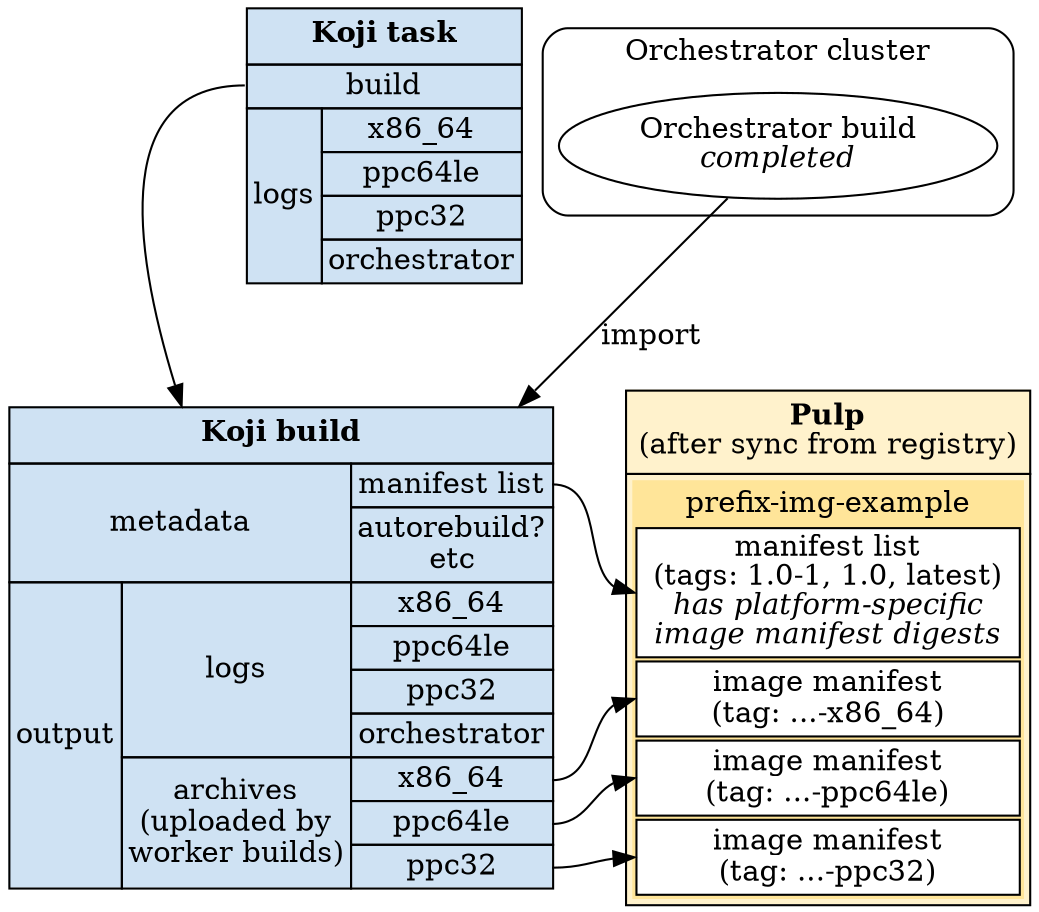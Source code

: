 digraph G {
    koji_task [shape=none, margin=0, label=<
               <TABLE BGCOLOR="#cfe2f3" BORDER="0" CELLSPACING="0" CELLBORDER="1">
                 <TR><TD COLSPAN="2" CELLPADDING="5"><B>Koji task</B></TD></TR>
                 <TR><TD PORT="build" COLSPAN="2">build</TD></TR>
                 <TR><TD BORDER="1" ROWSPAN="4">logs</TD><TD>x86_64</TD></TR>
                 <TR><TD>ppc64le</TD></TR>
                 <TR><TD>ppc32</TD></TR>
                 <TR><TD>orchestrator</TD></TR>
               </TABLE>>];

    subgraph cluster_orchestrator {
        style=rounded;
        label="Orchestrator cluster";
        orchestrator_build [label=<Orchestrator build<br/><i>completed</i>>];
        orchestrator_build;
    }

    subgraph {
        rank=same;
        koji_build [shape=none, margin=0, label=<
                    <TABLE BGCOLOR="#cfe2f3" BORDER="0" CELLSPACING="0" CELLBORDER="1">
                      <TR><TD COLSPAN="3" CELLPADDING="5"><B>Koji build</B></TD></TR>
                      <TR><TD ROWSPAN="2" COLSPAN="2">metadata</TD><TD PORT="index">manifest list</TD></TR>
                      <TR><TD>autorebuild?<BR/>etc</TD></TR>
                      <TR><TD PORT="output" ROWSPAN="7">output</TD><TD ROWSPAN="4">logs</TD><TD>x86_64</TD></TR>
                      <TR><TD>ppc64le</TD></TR>
                      <TR><TD>ppc32</TD></TR>
                      <TR><TD>orchestrator</TD></TR>
                      <TR><TD ROWSPAN="3">archives<BR/>(uploaded by<BR/>worker builds)</TD><TD PORT="x86_64">x86_64</TD></TR>
                      <TR><TD PORT="ppc64le">ppc64le</TD></TR>
                      <TR><TD PORT="ppc32">ppc32</TD></TR>
                    </TABLE>>];

        pulp [shape=none, margin=0, label=<
              <TABLE BGCOLOR="#fff2cc" BORDER="0" CELLSPACING="0" CELLBORDER="1">
                <TR><TD CELLPADDING="5"><B>Pulp</B><BR/>(after sync from registry)</TD></TR>
                <TR><TD><TABLE BGCOLOR="#ffe599" BORDER="0" CELLSPACING="2" CELLBORDER="1">
                          <TR><TD BORDER="0">prefix-img-example</TD></TR>
                          <TR><TD BGCOLOR="#ffffff" PORT="index">manifest list<BR/>(tags: 1.0-1, 1.0, latest)<BR/><I>has platform-specific<BR/>image manifest digests</I></TD></TR>
                          <TR><TD BGCOLOR="#ffffff" PORT="x86_64">image manifest<BR/>(tag: ...-x86_64)</TD></TR>
                          <TR><TD BGCOLOR="#ffffff" PORT="ppc64le">image manifest<BR/>(tag: ...-ppc64le)</TD></TR>
                          <TR><TD BGCOLOR="#ffffff" PORT="ppc32">image manifest<BR/>(tag: ...-ppc32)</TD></TR>
                         </TABLE></TD></TR>
              </TABLE>>];
    }

    koji_task:build:w -> koji_build;
    orchestrator_build -> koji_build [label=import];
    koji_build:x86_64 -> pulp:x86_64;
    koji_build:ppc64le -> pulp:ppc64le;
    koji_build:ppc32 -> pulp:ppc32;
    koji_build:index:e -> pulp:index:w;
}
